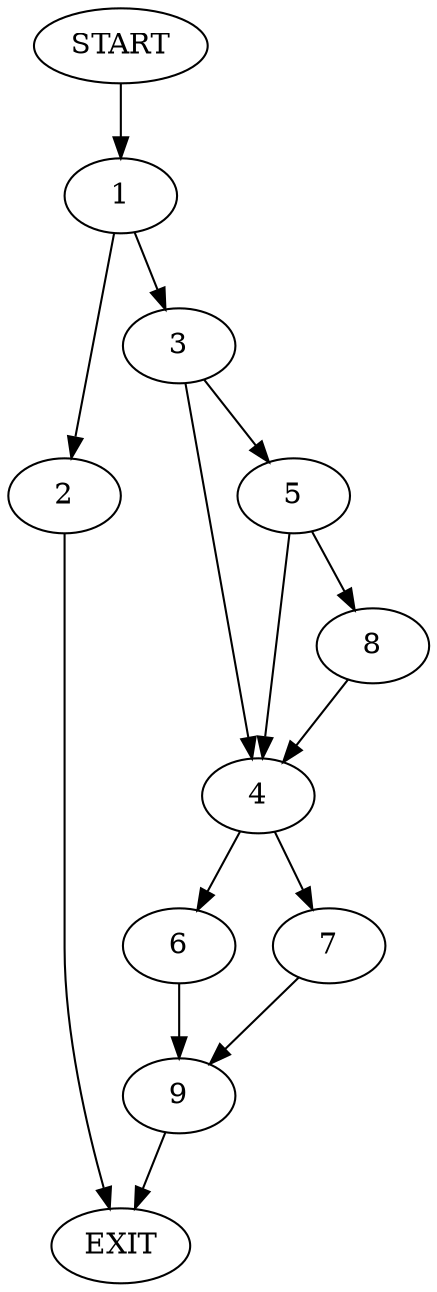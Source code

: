 digraph {
0 [label="START"]
10 [label="EXIT"]
0 -> 1
1 -> 2
1 -> 3
2 -> 10
3 -> 4
3 -> 5
4 -> 6
4 -> 7
5 -> 4
5 -> 8
8 -> 4
6 -> 9
7 -> 9
9 -> 10
}
